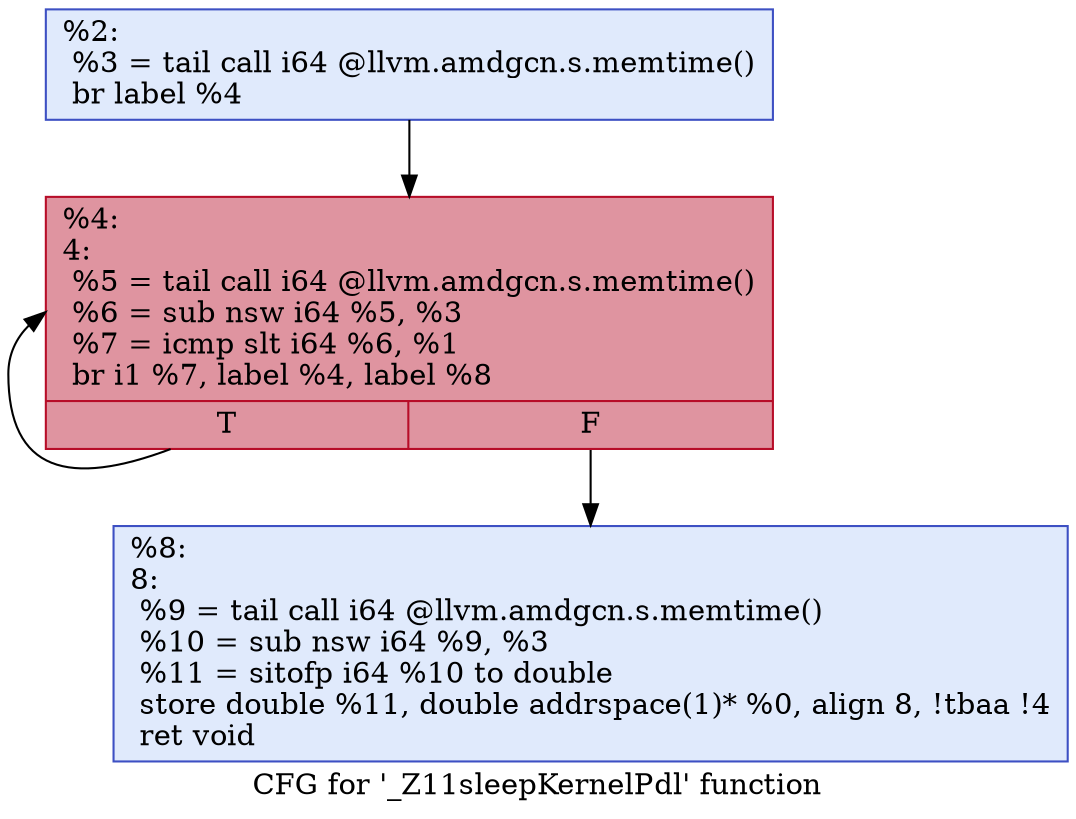 digraph "CFG for '_Z11sleepKernelPdl' function" {
	label="CFG for '_Z11sleepKernelPdl' function";

	Node0x5f1cb70 [shape=record,color="#3d50c3ff", style=filled, fillcolor="#b9d0f970",label="{%2:\l  %3 = tail call i64 @llvm.amdgcn.s.memtime()\l  br label %4\l}"];
	Node0x5f1cb70 -> Node0x5f1cd50;
	Node0x5f1cd50 [shape=record,color="#b70d28ff", style=filled, fillcolor="#b70d2870",label="{%4:\l4:                                                \l  %5 = tail call i64 @llvm.amdgcn.s.memtime()\l  %6 = sub nsw i64 %5, %3\l  %7 = icmp slt i64 %6, %1\l  br i1 %7, label %4, label %8\l|{<s0>T|<s1>F}}"];
	Node0x5f1cd50:s0 -> Node0x5f1cd50;
	Node0x5f1cd50:s1 -> Node0x5f1d0d0;
	Node0x5f1d0d0 [shape=record,color="#3d50c3ff", style=filled, fillcolor="#b9d0f970",label="{%8:\l8:                                                \l  %9 = tail call i64 @llvm.amdgcn.s.memtime()\l  %10 = sub nsw i64 %9, %3\l  %11 = sitofp i64 %10 to double\l  store double %11, double addrspace(1)* %0, align 8, !tbaa !4\l  ret void\l}"];
}
